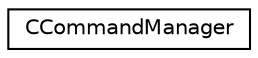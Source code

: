digraph "Graphical Class Hierarchy"
{
 // LATEX_PDF_SIZE
  edge [fontname="Helvetica",fontsize="10",labelfontname="Helvetica",labelfontsize="10"];
  node [fontname="Helvetica",fontsize="10",shape=record];
  rankdir="LR";
  Node0 [label="CCommandManager",height=0.2,width=0.4,color="black", fillcolor="white", style="filled",URL="$classCCommandManager.html",tooltip="Class to handle command inputs and transform them to operation objects."];
}

